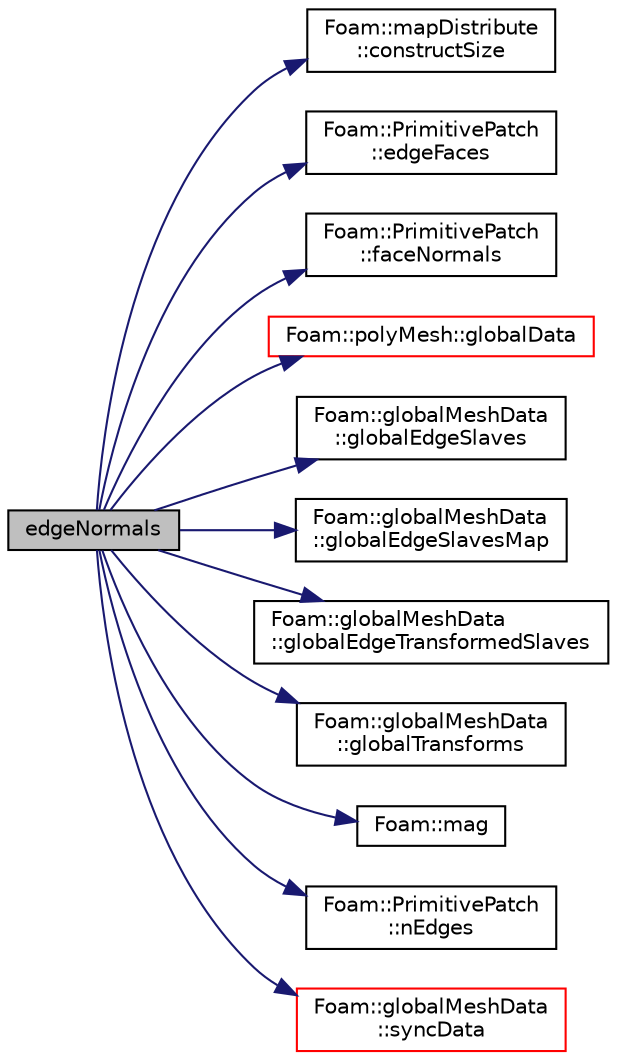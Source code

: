 digraph "edgeNormals"
{
  bgcolor="transparent";
  edge [fontname="Helvetica",fontsize="10",labelfontname="Helvetica",labelfontsize="10"];
  node [fontname="Helvetica",fontsize="10",shape=record];
  rankdir="LR";
  Node1 [label="edgeNormals",height=0.2,width=0.4,color="black", fillcolor="grey75", style="filled", fontcolor="black"];
  Node1 -> Node2 [color="midnightblue",fontsize="10",style="solid",fontname="Helvetica"];
  Node2 [label="Foam::mapDistribute\l::constructSize",height=0.2,width=0.4,color="black",URL="$a01402.html#a31e35cc37553bf187f244f12f1ad9c37",tooltip="Constructed data size. "];
  Node1 -> Node3 [color="midnightblue",fontsize="10",style="solid",fontname="Helvetica"];
  Node3 [label="Foam::PrimitivePatch\l::edgeFaces",height=0.2,width=0.4,color="black",URL="$a01970.html#ab456054a1e7e1a07261799f50167916f",tooltip="Return edge-face addressing. "];
  Node1 -> Node4 [color="midnightblue",fontsize="10",style="solid",fontname="Helvetica"];
  Node4 [label="Foam::PrimitivePatch\l::faceNormals",height=0.2,width=0.4,color="black",URL="$a01970.html#aa454c45ea89f03f5d0bd92ea2f38d85a",tooltip="Return face normals for patch. "];
  Node1 -> Node5 [color="midnightblue",fontsize="10",style="solid",fontname="Helvetica"];
  Node5 [label="Foam::polyMesh::globalData",height=0.2,width=0.4,color="red",URL="$a01916.html#ad152d9d2d71b7bb6ab77c5ef580cb8ee",tooltip="Return parallel info. "];
  Node1 -> Node6 [color="midnightblue",fontsize="10",style="solid",fontname="Helvetica"];
  Node6 [label="Foam::globalMeshData\l::globalEdgeSlaves",height=0.2,width=0.4,color="black",URL="$a00933.html#a2fe434058aaa65022a8f6784f9c20cfa"];
  Node1 -> Node7 [color="midnightblue",fontsize="10",style="solid",fontname="Helvetica"];
  Node7 [label="Foam::globalMeshData\l::globalEdgeSlavesMap",height=0.2,width=0.4,color="black",URL="$a00933.html#a067b1361a138e9d2c68277599f43ebe6"];
  Node1 -> Node8 [color="midnightblue",fontsize="10",style="solid",fontname="Helvetica"];
  Node8 [label="Foam::globalMeshData\l::globalEdgeTransformedSlaves",height=0.2,width=0.4,color="black",URL="$a00933.html#a2c591aed92bccffe0d99b4f1b45a5de0"];
  Node1 -> Node9 [color="midnightblue",fontsize="10",style="solid",fontname="Helvetica"];
  Node9 [label="Foam::globalMeshData\l::globalTransforms",height=0.2,width=0.4,color="black",URL="$a00933.html#a6c50db3dabc2d62e0af8cce92919e697",tooltip="Global transforms numbering. "];
  Node1 -> Node10 [color="midnightblue",fontsize="10",style="solid",fontname="Helvetica"];
  Node10 [label="Foam::mag",height=0.2,width=0.4,color="black",URL="$a10725.html#a929da2a3fdcf3dacbbe0487d3a330dae"];
  Node1 -> Node11 [color="midnightblue",fontsize="10",style="solid",fontname="Helvetica"];
  Node11 [label="Foam::PrimitivePatch\l::nEdges",height=0.2,width=0.4,color="black",URL="$a01970.html#a1db9478309c639504a743b7b194226f4",tooltip="Return number of edges in patch. "];
  Node1 -> Node12 [color="midnightblue",fontsize="10",style="solid",fontname="Helvetica"];
  Node12 [label="Foam::globalMeshData\l::syncData",height=0.2,width=0.4,color="red",URL="$a00933.html#a81fffc5ec4bfe50dd3ba0a3ca38ee2f1",tooltip="Helper: synchronise data with transforms. "];
}
